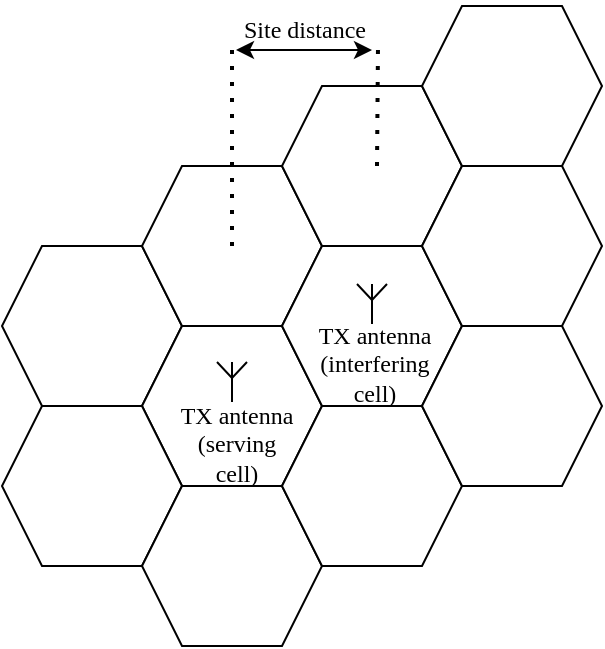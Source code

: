 <mxfile version="20.2.3" type="device"><diagram id="m_piLRjLFve9Yu4CTYAA" name="Page-1"><mxGraphModel dx="2066" dy="1160" grid="1" gridSize="10" guides="1" tooltips="1" connect="1" arrows="1" fold="1" page="1" pageScale="1" pageWidth="850" pageHeight="1100" math="0" shadow="0"><root><mxCell id="0"/><mxCell id="1" parent="0"/><mxCell id="ze0langnZhHPsp7Op0mb-1" value="" style="shape=hexagon;perimeter=hexagonPerimeter2;whiteSpace=wrap;html=1;fixedSize=1;" vertex="1" parent="1"><mxGeometry x="360" y="550" width="90" height="80" as="geometry"/></mxCell><mxCell id="ze0langnZhHPsp7Op0mb-2" value="" style="shape=hexagon;perimeter=hexagonPerimeter2;whiteSpace=wrap;html=1;fixedSize=1;" vertex="1" parent="1"><mxGeometry x="430" y="510" width="90" height="80" as="geometry"/></mxCell><mxCell id="ze0langnZhHPsp7Op0mb-3" value="" style="shape=hexagon;perimeter=hexagonPerimeter2;whiteSpace=wrap;html=1;fixedSize=1;" vertex="1" parent="1"><mxGeometry x="430" y="590" width="90" height="80" as="geometry"/></mxCell><mxCell id="ze0langnZhHPsp7Op0mb-4" value="" style="shape=hexagon;perimeter=hexagonPerimeter2;whiteSpace=wrap;html=1;fixedSize=1;" vertex="1" parent="1"><mxGeometry x="500" y="550" width="90" height="80" as="geometry"/></mxCell><mxCell id="ze0langnZhHPsp7Op0mb-5" value="" style="shape=hexagon;perimeter=hexagonPerimeter2;whiteSpace=wrap;html=1;fixedSize=1;" vertex="1" parent="1"><mxGeometry x="360" y="630" width="90" height="80" as="geometry"/></mxCell><mxCell id="ze0langnZhHPsp7Op0mb-6" value="" style="shape=hexagon;perimeter=hexagonPerimeter2;whiteSpace=wrap;html=1;fixedSize=1;" vertex="1" parent="1"><mxGeometry x="430" y="670" width="90" height="80" as="geometry"/></mxCell><mxCell id="ze0langnZhHPsp7Op0mb-7" value="" style="shape=hexagon;perimeter=hexagonPerimeter2;whiteSpace=wrap;html=1;fixedSize=1;" vertex="1" parent="1"><mxGeometry x="500" y="630" width="90" height="80" as="geometry"/></mxCell><mxCell id="ze0langnZhHPsp7Op0mb-8" value="" style="verticalLabelPosition=bottom;shadow=0;dashed=0;align=center;html=1;verticalAlign=top;shape=mxgraph.electrical.radio.aerial_-_antenna_1;" vertex="1" parent="1"><mxGeometry x="467.5" y="608" width="15" height="20" as="geometry"/></mxCell><mxCell id="ze0langnZhHPsp7Op0mb-9" value="" style="shape=hexagon;perimeter=hexagonPerimeter2;whiteSpace=wrap;html=1;fixedSize=1;" vertex="1" parent="1"><mxGeometry x="500" y="470" width="90" height="80" as="geometry"/></mxCell><mxCell id="ze0langnZhHPsp7Op0mb-10" value="" style="shape=hexagon;perimeter=hexagonPerimeter2;whiteSpace=wrap;html=1;fixedSize=1;" vertex="1" parent="1"><mxGeometry x="570" y="510" width="90" height="80" as="geometry"/></mxCell><mxCell id="ze0langnZhHPsp7Op0mb-11" value="" style="shape=hexagon;perimeter=hexagonPerimeter2;whiteSpace=wrap;html=1;fixedSize=1;" vertex="1" parent="1"><mxGeometry x="570" y="590" width="90" height="80" as="geometry"/></mxCell><mxCell id="ze0langnZhHPsp7Op0mb-12" value="" style="verticalLabelPosition=bottom;shadow=0;dashed=0;align=center;html=1;verticalAlign=top;shape=mxgraph.electrical.radio.aerial_-_antenna_1;" vertex="1" parent="1"><mxGeometry x="537.5" y="569" width="15" height="20" as="geometry"/></mxCell><mxCell id="ze0langnZhHPsp7Op0mb-14" value="&lt;font face=&quot;Times New Roman&quot;&gt;TX antenna (serving &lt;br&gt;cell)&lt;/font&gt;" style="text;html=1;strokeColor=none;fillColor=none;align=center;verticalAlign=middle;whiteSpace=wrap;rounded=0;" vertex="1" parent="1"><mxGeometry x="435" y="639" width="85" height="20" as="geometry"/></mxCell><mxCell id="ze0langnZhHPsp7Op0mb-15" value="&lt;font face=&quot;Times New Roman&quot;&gt;TX antenna (interfering&lt;br&gt;cell)&lt;/font&gt;" style="text;html=1;strokeColor=none;fillColor=none;align=center;verticalAlign=middle;whiteSpace=wrap;rounded=0;" vertex="1" parent="1"><mxGeometry x="504" y="599" width="85" height="20" as="geometry"/></mxCell><mxCell id="ze0langnZhHPsp7Op0mb-16" value="" style="shape=hexagon;perimeter=hexagonPerimeter2;whiteSpace=wrap;html=1;fixedSize=1;" vertex="1" parent="1"><mxGeometry x="570" y="430" width="90" height="80" as="geometry"/></mxCell><mxCell id="ze0langnZhHPsp7Op0mb-17" value="" style="endArrow=classic;startArrow=classic;html=1;rounded=0;" edge="1" parent="1"><mxGeometry width="50" height="50" relative="1" as="geometry"><mxPoint x="477" y="452" as="sourcePoint"/><mxPoint x="545" y="452" as="targetPoint"/></mxGeometry></mxCell><mxCell id="ze0langnZhHPsp7Op0mb-18" value="&lt;font face=&quot;Times New Roman&quot;&gt;Site distance&lt;/font&gt;" style="text;html=1;strokeColor=none;fillColor=none;align=center;verticalAlign=middle;whiteSpace=wrap;rounded=0;rotation=0;" vertex="1" parent="1"><mxGeometry x="470.5" y="427" width="81" height="30" as="geometry"/></mxCell><mxCell id="ze0langnZhHPsp7Op0mb-19" value="" style="endArrow=none;dashed=1;html=1;dashPattern=1 3;strokeWidth=2;rounded=0;" edge="1" parent="1"><mxGeometry width="50" height="50" relative="1" as="geometry"><mxPoint x="475" y="550" as="sourcePoint"/><mxPoint x="475" y="450" as="targetPoint"/></mxGeometry></mxCell><mxCell id="ze0langnZhHPsp7Op0mb-20" value="" style="endArrow=none;dashed=1;html=1;dashPattern=1 3;strokeWidth=2;rounded=0;" edge="1" parent="1"><mxGeometry width="50" height="50" relative="1" as="geometry"><mxPoint x="547.5" y="510" as="sourcePoint"/><mxPoint x="548" y="450" as="targetPoint"/></mxGeometry></mxCell></root></mxGraphModel></diagram></mxfile>